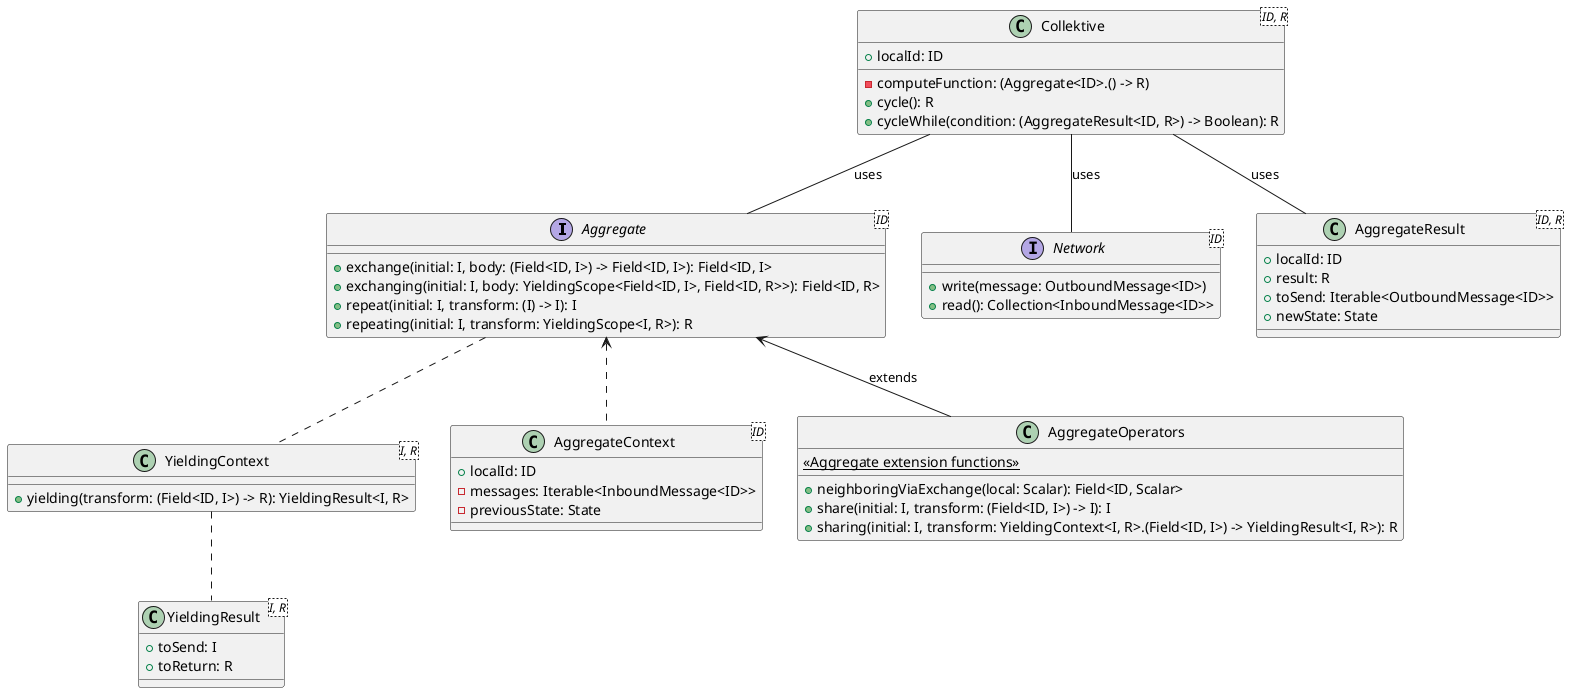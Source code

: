 @startuml
interface Aggregate<ID> {
    {abstract}
    + exchange(initial: I, body: (Field<ID, I>) -> Field<ID, I>): Field<ID, I>
    + exchanging(initial: I, body: YieldingScope<Field<ID, I>, Field<ID, R>>): Field<ID, R>
    + repeat(initial: I, transform: (I) -> I): I
    + repeating(initial: I, transform: YieldingScope<I, R>): R
}

class YieldingContext<I, R> {
    + yielding(transform: (Field<ID, I>) -> R): YieldingResult<I, R>
}

interface Network<ID> {
    + write(message: OutboundMessage<ID>)
    + read(): Collection<InboundMessage<ID>>
}

class Collektive<ID, R> {
    + localId: ID
    - computeFunction: (Aggregate<ID>.() -> R)
    + cycle(): R
    + cycleWhile(condition: (AggregateResult<ID, R>) -> Boolean): R
}

class AggregateContext<ID> {
    + localId: ID
    - messages: Iterable<InboundMessage<ID>>
    - previousState: State
}

class AggregateResult<ID, R> {
    + localId: ID
    + result: R
    + toSend: Iterable<OutboundMessage<ID>>
    + newState: State
}
class "AggregateOperators" {
    {static} <<Aggregate extension functions>>
    + neighboringViaExchange(local: Scalar): Field<ID, Scalar>
    + share(initial: I, transform: (Field<ID, I>) -> I): I
    + sharing(initial: I, transform: YieldingContext<I, R>.(Field<ID, I>) -> YieldingResult<I, R>): R
}

class YieldingResult<I, R> {
    + toSend: I
    + toReturn: R
}

Collektive -- AggregateResult: uses
Collektive -- Network: uses
Collektive -- Aggregate: uses
Aggregate <.. AggregateContext
Aggregate .. YieldingContext
Aggregate <-- AggregateOperators: extends
YieldingContext .. YieldingResult
@enduml
